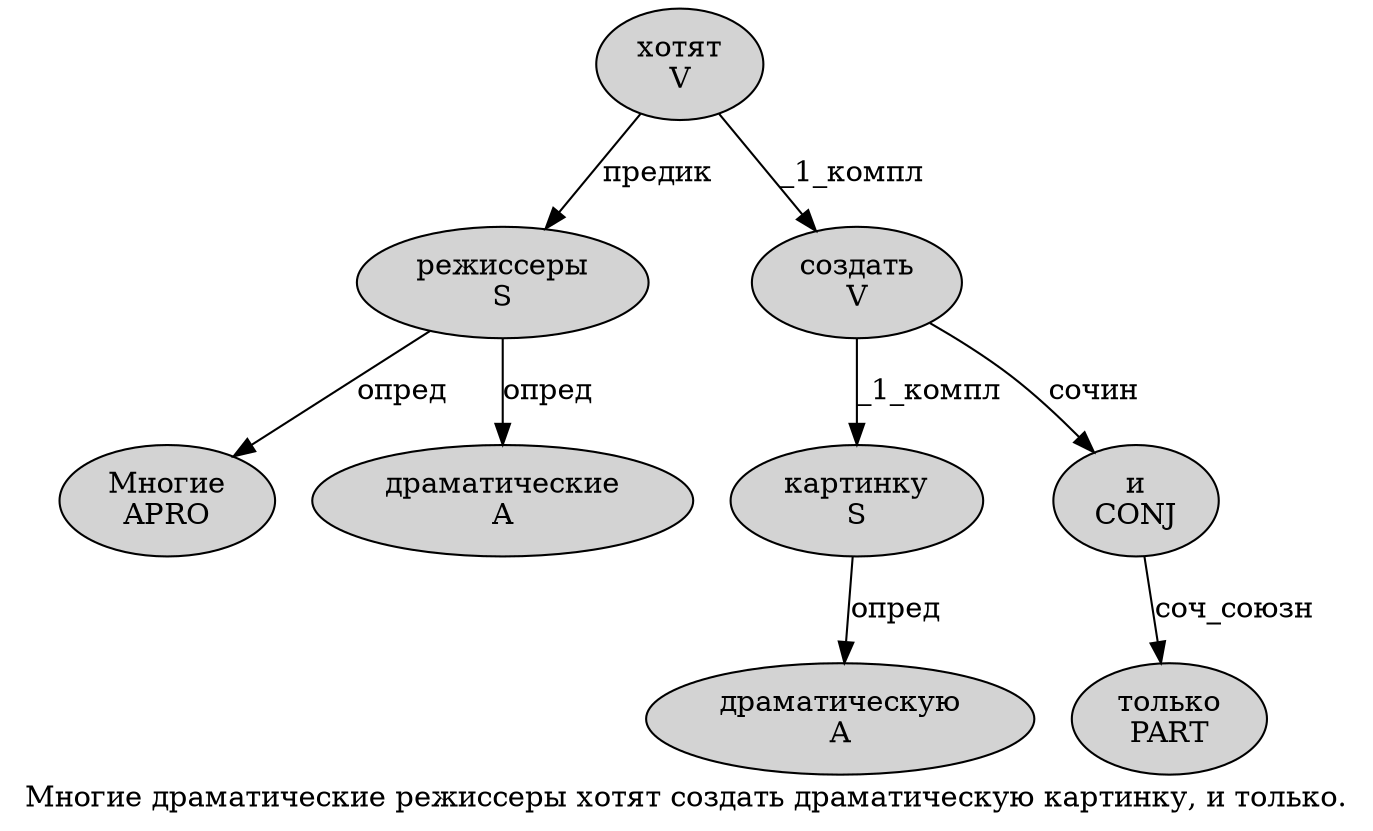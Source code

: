 digraph SENTENCE_859 {
	graph [label="Многие драматические режиссеры хотят создать драматическую картинку, и только."]
	node [style=filled]
		0 [label="Многие
APRO" color="" fillcolor=lightgray penwidth=1 shape=ellipse]
		1 [label="драматические
A" color="" fillcolor=lightgray penwidth=1 shape=ellipse]
		2 [label="режиссеры
S" color="" fillcolor=lightgray penwidth=1 shape=ellipse]
		3 [label="хотят
V" color="" fillcolor=lightgray penwidth=1 shape=ellipse]
		4 [label="создать
V" color="" fillcolor=lightgray penwidth=1 shape=ellipse]
		5 [label="драматическую
A" color="" fillcolor=lightgray penwidth=1 shape=ellipse]
		6 [label="картинку
S" color="" fillcolor=lightgray penwidth=1 shape=ellipse]
		8 [label="и
CONJ" color="" fillcolor=lightgray penwidth=1 shape=ellipse]
		9 [label="только
PART" color="" fillcolor=lightgray penwidth=1 shape=ellipse]
			3 -> 2 [label="предик"]
			3 -> 4 [label="_1_компл"]
			4 -> 6 [label="_1_компл"]
			4 -> 8 [label="сочин"]
			2 -> 0 [label="опред"]
			2 -> 1 [label="опред"]
			8 -> 9 [label="соч_союзн"]
			6 -> 5 [label="опред"]
}